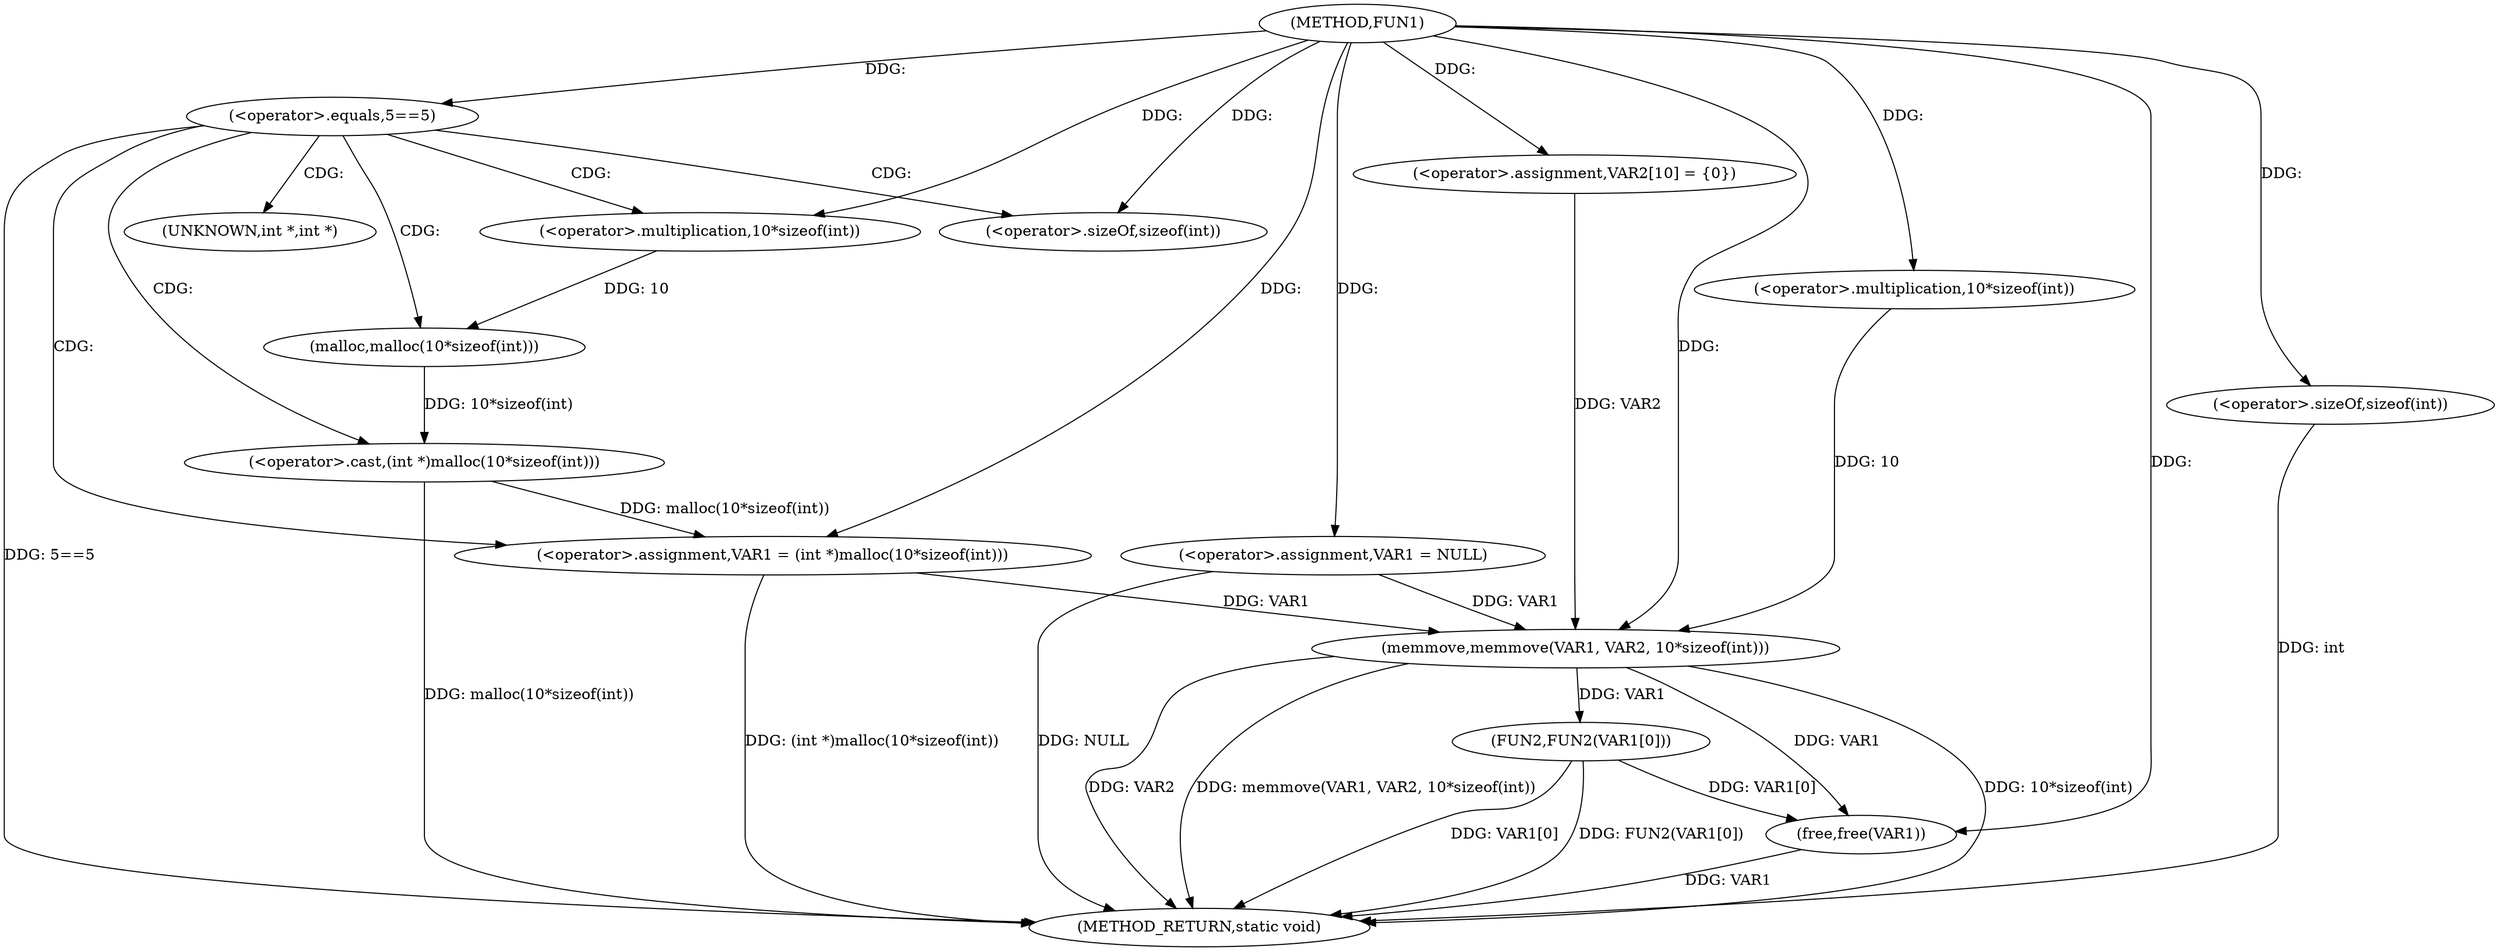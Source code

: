 digraph FUN1 {  
"1000100" [label = "(METHOD,FUN1)" ]
"1000137" [label = "(METHOD_RETURN,static void)" ]
"1000103" [label = "(<operator>.assignment,VAR1 = NULL)" ]
"1000107" [label = "(<operator>.equals,5==5)" ]
"1000111" [label = "(<operator>.assignment,VAR1 = (int *)malloc(10*sizeof(int)))" ]
"1000113" [label = "(<operator>.cast,(int *)malloc(10*sizeof(int)))" ]
"1000115" [label = "(malloc,malloc(10*sizeof(int)))" ]
"1000116" [label = "(<operator>.multiplication,10*sizeof(int))" ]
"1000118" [label = "(<operator>.sizeOf,sizeof(int))" ]
"1000122" [label = "(<operator>.assignment,VAR2[10] = {0})" ]
"1000124" [label = "(memmove,memmove(VAR1, VAR2, 10*sizeof(int)))" ]
"1000127" [label = "(<operator>.multiplication,10*sizeof(int))" ]
"1000129" [label = "(<operator>.sizeOf,sizeof(int))" ]
"1000131" [label = "(FUN2,FUN2(VAR1[0]))" ]
"1000135" [label = "(free,free(VAR1))" ]
"1000114" [label = "(UNKNOWN,int *,int *)" ]
  "1000107" -> "1000137"  [ label = "DDG: 5==5"] 
  "1000103" -> "1000137"  [ label = "DDG: NULL"] 
  "1000131" -> "1000137"  [ label = "DDG: VAR1[0]"] 
  "1000113" -> "1000137"  [ label = "DDG: malloc(10*sizeof(int))"] 
  "1000124" -> "1000137"  [ label = "DDG: 10*sizeof(int)"] 
  "1000129" -> "1000137"  [ label = "DDG: int"] 
  "1000124" -> "1000137"  [ label = "DDG: VAR2"] 
  "1000111" -> "1000137"  [ label = "DDG: (int *)malloc(10*sizeof(int))"] 
  "1000135" -> "1000137"  [ label = "DDG: VAR1"] 
  "1000131" -> "1000137"  [ label = "DDG: FUN2(VAR1[0])"] 
  "1000124" -> "1000137"  [ label = "DDG: memmove(VAR1, VAR2, 10*sizeof(int))"] 
  "1000100" -> "1000103"  [ label = "DDG: "] 
  "1000100" -> "1000107"  [ label = "DDG: "] 
  "1000113" -> "1000111"  [ label = "DDG: malloc(10*sizeof(int))"] 
  "1000100" -> "1000111"  [ label = "DDG: "] 
  "1000115" -> "1000113"  [ label = "DDG: 10*sizeof(int)"] 
  "1000116" -> "1000115"  [ label = "DDG: 10"] 
  "1000100" -> "1000116"  [ label = "DDG: "] 
  "1000100" -> "1000118"  [ label = "DDG: "] 
  "1000100" -> "1000122"  [ label = "DDG: "] 
  "1000103" -> "1000124"  [ label = "DDG: VAR1"] 
  "1000111" -> "1000124"  [ label = "DDG: VAR1"] 
  "1000100" -> "1000124"  [ label = "DDG: "] 
  "1000122" -> "1000124"  [ label = "DDG: VAR2"] 
  "1000127" -> "1000124"  [ label = "DDG: 10"] 
  "1000100" -> "1000127"  [ label = "DDG: "] 
  "1000100" -> "1000129"  [ label = "DDG: "] 
  "1000124" -> "1000131"  [ label = "DDG: VAR1"] 
  "1000124" -> "1000135"  [ label = "DDG: VAR1"] 
  "1000131" -> "1000135"  [ label = "DDG: VAR1[0]"] 
  "1000100" -> "1000135"  [ label = "DDG: "] 
  "1000107" -> "1000115"  [ label = "CDG: "] 
  "1000107" -> "1000116"  [ label = "CDG: "] 
  "1000107" -> "1000113"  [ label = "CDG: "] 
  "1000107" -> "1000118"  [ label = "CDG: "] 
  "1000107" -> "1000111"  [ label = "CDG: "] 
  "1000107" -> "1000114"  [ label = "CDG: "] 
}
